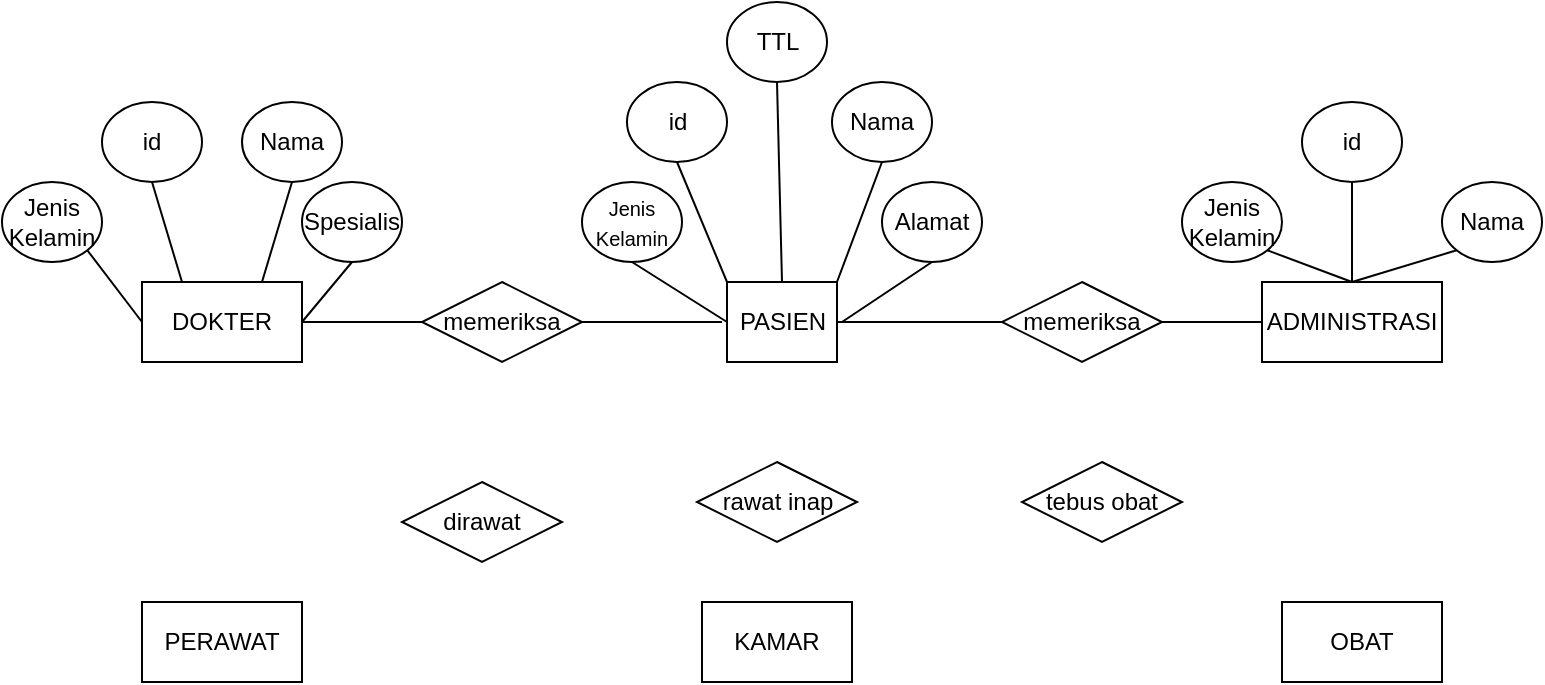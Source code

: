 <mxfile version="24.6.1" type="github">
  <diagram id="R2lEEEUBdFMjLlhIrx00" name="Page-1">
    <mxGraphModel dx="1100" dy="575" grid="1" gridSize="10" guides="1" tooltips="1" connect="1" arrows="1" fold="1" page="1" pageScale="1" pageWidth="850" pageHeight="1100" math="0" shadow="0" extFonts="Permanent Marker^https://fonts.googleapis.com/css?family=Permanent+Marker">
      <root>
        <mxCell id="0" />
        <mxCell id="1" parent="0" />
        <mxCell id="fJ_m940XIqK0hsvLyduS-2" value="DOKTER" style="rounded=0;whiteSpace=wrap;html=1;" vertex="1" parent="1">
          <mxGeometry x="80" y="160" width="80" height="40" as="geometry" />
        </mxCell>
        <mxCell id="fJ_m940XIqK0hsvLyduS-3" value="OBAT" style="rounded=0;whiteSpace=wrap;html=1;" vertex="1" parent="1">
          <mxGeometry x="650" y="320" width="80" height="40" as="geometry" />
        </mxCell>
        <mxCell id="fJ_m940XIqK0hsvLyduS-4" value="KAMAR" style="rounded=0;whiteSpace=wrap;html=1;" vertex="1" parent="1">
          <mxGeometry x="360" y="320" width="75" height="40" as="geometry" />
        </mxCell>
        <mxCell id="fJ_m940XIqK0hsvLyduS-5" value="PASIEN" style="rounded=0;whiteSpace=wrap;html=1;" vertex="1" parent="1">
          <mxGeometry x="372.5" y="160" width="55" height="40" as="geometry" />
        </mxCell>
        <mxCell id="fJ_m940XIqK0hsvLyduS-6" value="ADMINISTRASI" style="rounded=0;whiteSpace=wrap;html=1;" vertex="1" parent="1">
          <mxGeometry x="640" y="160" width="90" height="40" as="geometry" />
        </mxCell>
        <mxCell id="fJ_m940XIqK0hsvLyduS-7" value="PERAWAT" style="rounded=0;whiteSpace=wrap;html=1;" vertex="1" parent="1">
          <mxGeometry x="80" y="320" width="80" height="40" as="geometry" />
        </mxCell>
        <mxCell id="fJ_m940XIqK0hsvLyduS-24" value="Jenis Kelamin" style="ellipse;whiteSpace=wrap;html=1;" vertex="1" parent="1">
          <mxGeometry x="10" y="110" width="50" height="40" as="geometry" />
        </mxCell>
        <mxCell id="fJ_m940XIqK0hsvLyduS-25" value="id" style="ellipse;whiteSpace=wrap;html=1;" vertex="1" parent="1">
          <mxGeometry x="60" y="70" width="50" height="40" as="geometry" />
        </mxCell>
        <mxCell id="fJ_m940XIqK0hsvLyduS-26" value="Nama" style="ellipse;whiteSpace=wrap;html=1;" vertex="1" parent="1">
          <mxGeometry x="130" y="70" width="50" height="40" as="geometry" />
        </mxCell>
        <mxCell id="fJ_m940XIqK0hsvLyduS-27" value="Spesialis" style="ellipse;whiteSpace=wrap;html=1;" vertex="1" parent="1">
          <mxGeometry x="160" y="110" width="50" height="40" as="geometry" />
        </mxCell>
        <mxCell id="fJ_m940XIqK0hsvLyduS-28" value="memeriksa" style="rhombus;whiteSpace=wrap;html=1;" vertex="1" parent="1">
          <mxGeometry x="220" y="160" width="80" height="40" as="geometry" />
        </mxCell>
        <mxCell id="fJ_m940XIqK0hsvLyduS-32" value="" style="endArrow=none;html=1;rounded=0;entryX=0;entryY=0.5;entryDx=0;entryDy=0;exitX=1;exitY=0.5;exitDx=0;exitDy=0;" edge="1" parent="1" source="fJ_m940XIqK0hsvLyduS-2" target="fJ_m940XIqK0hsvLyduS-28">
          <mxGeometry width="50" height="50" relative="1" as="geometry">
            <mxPoint x="150" y="220" as="sourcePoint" />
            <mxPoint x="200" y="170" as="targetPoint" />
          </mxGeometry>
        </mxCell>
        <mxCell id="fJ_m940XIqK0hsvLyduS-34" value="" style="endArrow=none;html=1;rounded=0;exitX=0;exitY=0.5;exitDx=0;exitDy=0;entryX=1;entryY=1;entryDx=0;entryDy=0;" edge="1" parent="1" source="fJ_m940XIqK0hsvLyduS-2" target="fJ_m940XIqK0hsvLyduS-24">
          <mxGeometry width="50" height="50" relative="1" as="geometry">
            <mxPoint x="390" y="200" as="sourcePoint" />
            <mxPoint x="440" y="150" as="targetPoint" />
          </mxGeometry>
        </mxCell>
        <mxCell id="fJ_m940XIqK0hsvLyduS-37" value="" style="endArrow=none;html=1;rounded=0;exitX=0.25;exitY=0;exitDx=0;exitDy=0;entryX=0.5;entryY=1;entryDx=0;entryDy=0;" edge="1" parent="1" source="fJ_m940XIqK0hsvLyduS-2" target="fJ_m940XIqK0hsvLyduS-25">
          <mxGeometry width="50" height="50" relative="1" as="geometry">
            <mxPoint x="390" y="200" as="sourcePoint" />
            <mxPoint x="440" y="150" as="targetPoint" />
          </mxGeometry>
        </mxCell>
        <mxCell id="fJ_m940XIqK0hsvLyduS-38" value="" style="endArrow=none;html=1;rounded=0;exitX=0.75;exitY=0;exitDx=0;exitDy=0;entryX=0.5;entryY=1;entryDx=0;entryDy=0;" edge="1" parent="1" source="fJ_m940XIqK0hsvLyduS-2" target="fJ_m940XIqK0hsvLyduS-26">
          <mxGeometry width="50" height="50" relative="1" as="geometry">
            <mxPoint x="390" y="200" as="sourcePoint" />
            <mxPoint x="440" y="150" as="targetPoint" />
          </mxGeometry>
        </mxCell>
        <mxCell id="fJ_m940XIqK0hsvLyduS-39" value="" style="endArrow=none;html=1;rounded=0;exitX=1;exitY=0.5;exitDx=0;exitDy=0;entryX=0.5;entryY=1;entryDx=0;entryDy=0;" edge="1" parent="1" source="fJ_m940XIqK0hsvLyduS-2" target="fJ_m940XIqK0hsvLyduS-27">
          <mxGeometry width="50" height="50" relative="1" as="geometry">
            <mxPoint x="390" y="200" as="sourcePoint" />
            <mxPoint x="440" y="150" as="targetPoint" />
          </mxGeometry>
        </mxCell>
        <mxCell id="fJ_m940XIqK0hsvLyduS-40" value="&lt;font size=&quot;1&quot;&gt;Jenis Kelamin&lt;/font&gt;" style="ellipse;whiteSpace=wrap;html=1;" vertex="1" parent="1">
          <mxGeometry x="300" y="110" width="50" height="40" as="geometry" />
        </mxCell>
        <mxCell id="fJ_m940XIqK0hsvLyduS-41" value="id" style="ellipse;whiteSpace=wrap;html=1;" vertex="1" parent="1">
          <mxGeometry x="322.5" y="60" width="50" height="40" as="geometry" />
        </mxCell>
        <mxCell id="fJ_m940XIqK0hsvLyduS-42" value="TTL" style="ellipse;whiteSpace=wrap;html=1;" vertex="1" parent="1">
          <mxGeometry x="372.5" y="20" width="50" height="40" as="geometry" />
        </mxCell>
        <mxCell id="fJ_m940XIqK0hsvLyduS-45" style="edgeStyle=orthogonalEdgeStyle;rounded=0;orthogonalLoop=1;jettySize=auto;html=1;exitX=1;exitY=1;exitDx=0;exitDy=0;" edge="1" parent="1" source="fJ_m940XIqK0hsvLyduS-43">
          <mxGeometry relative="1" as="geometry">
            <mxPoint x="440" y="83.75" as="targetPoint" />
          </mxGeometry>
        </mxCell>
        <mxCell id="fJ_m940XIqK0hsvLyduS-43" value="Nama" style="ellipse;whiteSpace=wrap;html=1;" vertex="1" parent="1">
          <mxGeometry x="425" y="60" width="50" height="40" as="geometry" />
        </mxCell>
        <mxCell id="fJ_m940XIqK0hsvLyduS-44" value="Alamat" style="ellipse;whiteSpace=wrap;html=1;" vertex="1" parent="1">
          <mxGeometry x="450" y="110" width="50" height="40" as="geometry" />
        </mxCell>
        <mxCell id="fJ_m940XIqK0hsvLyduS-46" value="" style="endArrow=none;html=1;rounded=0;exitX=0;exitY=0.5;exitDx=0;exitDy=0;entryX=0.5;entryY=1;entryDx=0;entryDy=0;" edge="1" parent="1" source="fJ_m940XIqK0hsvLyduS-5" target="fJ_m940XIqK0hsvLyduS-40">
          <mxGeometry width="50" height="50" relative="1" as="geometry">
            <mxPoint x="390" y="200" as="sourcePoint" />
            <mxPoint x="440" y="150" as="targetPoint" />
          </mxGeometry>
        </mxCell>
        <mxCell id="fJ_m940XIqK0hsvLyduS-47" value="" style="endArrow=none;html=1;rounded=0;exitX=0;exitY=0;exitDx=0;exitDy=0;entryX=0.5;entryY=1;entryDx=0;entryDy=0;" edge="1" parent="1" source="fJ_m940XIqK0hsvLyduS-5" target="fJ_m940XIqK0hsvLyduS-41">
          <mxGeometry width="50" height="50" relative="1" as="geometry">
            <mxPoint x="390" y="200" as="sourcePoint" />
            <mxPoint x="440" y="150" as="targetPoint" />
          </mxGeometry>
        </mxCell>
        <mxCell id="fJ_m940XIqK0hsvLyduS-48" value="" style="endArrow=none;html=1;rounded=0;exitX=0.5;exitY=0;exitDx=0;exitDy=0;entryX=0.5;entryY=1;entryDx=0;entryDy=0;" edge="1" parent="1" source="fJ_m940XIqK0hsvLyduS-5" target="fJ_m940XIqK0hsvLyduS-42">
          <mxGeometry width="50" height="50" relative="1" as="geometry">
            <mxPoint x="390" y="200" as="sourcePoint" />
            <mxPoint x="440" y="150" as="targetPoint" />
          </mxGeometry>
        </mxCell>
        <mxCell id="fJ_m940XIqK0hsvLyduS-49" value="" style="endArrow=none;html=1;rounded=0;entryX=0.5;entryY=1;entryDx=0;entryDy=0;exitX=1;exitY=0;exitDx=0;exitDy=0;" edge="1" parent="1" source="fJ_m940XIqK0hsvLyduS-5" target="fJ_m940XIqK0hsvLyduS-43">
          <mxGeometry width="50" height="50" relative="1" as="geometry">
            <mxPoint x="390" y="200" as="sourcePoint" />
            <mxPoint x="440" y="150" as="targetPoint" />
          </mxGeometry>
        </mxCell>
        <mxCell id="fJ_m940XIqK0hsvLyduS-50" value="" style="endArrow=none;html=1;rounded=0;entryX=0.5;entryY=1;entryDx=0;entryDy=0;" edge="1" parent="1" target="fJ_m940XIqK0hsvLyduS-44">
          <mxGeometry width="50" height="50" relative="1" as="geometry">
            <mxPoint x="430" y="180" as="sourcePoint" />
            <mxPoint x="440" y="150" as="targetPoint" />
          </mxGeometry>
        </mxCell>
        <mxCell id="fJ_m940XIqK0hsvLyduS-51" value="" style="endArrow=none;html=1;rounded=0;exitX=1;exitY=0.5;exitDx=0;exitDy=0;" edge="1" parent="1" source="fJ_m940XIqK0hsvLyduS-28">
          <mxGeometry width="50" height="50" relative="1" as="geometry">
            <mxPoint x="390" y="210" as="sourcePoint" />
            <mxPoint x="370" y="180" as="targetPoint" />
          </mxGeometry>
        </mxCell>
        <mxCell id="fJ_m940XIqK0hsvLyduS-53" value="memeriksa" style="rhombus;whiteSpace=wrap;html=1;" vertex="1" parent="1">
          <mxGeometry x="510" y="160" width="80" height="40" as="geometry" />
        </mxCell>
        <mxCell id="fJ_m940XIqK0hsvLyduS-54" value="" style="endArrow=none;html=1;rounded=0;entryX=0;entryY=0.5;entryDx=0;entryDy=0;exitX=1;exitY=0.5;exitDx=0;exitDy=0;" edge="1" parent="1" source="fJ_m940XIqK0hsvLyduS-5" target="fJ_m940XIqK0hsvLyduS-53">
          <mxGeometry width="50" height="50" relative="1" as="geometry">
            <mxPoint x="390" y="210" as="sourcePoint" />
            <mxPoint x="440" y="160" as="targetPoint" />
          </mxGeometry>
        </mxCell>
        <mxCell id="fJ_m940XIqK0hsvLyduS-55" value="" style="endArrow=none;html=1;rounded=0;entryX=0;entryY=0.5;entryDx=0;entryDy=0;exitX=1;exitY=0.5;exitDx=0;exitDy=0;" edge="1" parent="1" source="fJ_m940XIqK0hsvLyduS-53" target="fJ_m940XIqK0hsvLyduS-6">
          <mxGeometry width="50" height="50" relative="1" as="geometry">
            <mxPoint x="390" y="210" as="sourcePoint" />
            <mxPoint x="440" y="160" as="targetPoint" />
          </mxGeometry>
        </mxCell>
        <mxCell id="fJ_m940XIqK0hsvLyduS-56" value="Jenis Kelamin" style="ellipse;whiteSpace=wrap;html=1;" vertex="1" parent="1">
          <mxGeometry x="600" y="110" width="50" height="40" as="geometry" />
        </mxCell>
        <mxCell id="fJ_m940XIqK0hsvLyduS-57" value="id" style="ellipse;whiteSpace=wrap;html=1;" vertex="1" parent="1">
          <mxGeometry x="660" y="70" width="50" height="40" as="geometry" />
        </mxCell>
        <mxCell id="fJ_m940XIqK0hsvLyduS-58" value="Nama" style="ellipse;whiteSpace=wrap;html=1;" vertex="1" parent="1">
          <mxGeometry x="730" y="110" width="50" height="40" as="geometry" />
        </mxCell>
        <mxCell id="fJ_m940XIqK0hsvLyduS-59" value="" style="endArrow=none;html=1;rounded=0;exitX=0.5;exitY=0;exitDx=0;exitDy=0;entryX=1;entryY=1;entryDx=0;entryDy=0;" edge="1" parent="1" source="fJ_m940XIqK0hsvLyduS-6" target="fJ_m940XIqK0hsvLyduS-56">
          <mxGeometry width="50" height="50" relative="1" as="geometry">
            <mxPoint x="390" y="210" as="sourcePoint" />
            <mxPoint x="440" y="160" as="targetPoint" />
          </mxGeometry>
        </mxCell>
        <mxCell id="fJ_m940XIqK0hsvLyduS-60" value="" style="endArrow=none;html=1;rounded=0;exitX=0.5;exitY=0;exitDx=0;exitDy=0;entryX=0.5;entryY=1;entryDx=0;entryDy=0;" edge="1" parent="1" source="fJ_m940XIqK0hsvLyduS-6" target="fJ_m940XIqK0hsvLyduS-57">
          <mxGeometry width="50" height="50" relative="1" as="geometry">
            <mxPoint x="390" y="210" as="sourcePoint" />
            <mxPoint x="440" y="160" as="targetPoint" />
          </mxGeometry>
        </mxCell>
        <mxCell id="fJ_m940XIqK0hsvLyduS-61" value="" style="endArrow=none;html=1;rounded=0;entryX=0;entryY=1;entryDx=0;entryDy=0;exitX=0.5;exitY=0;exitDx=0;exitDy=0;" edge="1" parent="1" source="fJ_m940XIqK0hsvLyduS-6" target="fJ_m940XIqK0hsvLyduS-58">
          <mxGeometry width="50" height="50" relative="1" as="geometry">
            <mxPoint x="390" y="210" as="sourcePoint" />
            <mxPoint x="440" y="160" as="targetPoint" />
          </mxGeometry>
        </mxCell>
        <mxCell id="fJ_m940XIqK0hsvLyduS-62" value="rawat inap&lt;span style=&quot;color: rgba(0, 0, 0, 0); font-family: monospace; font-size: 0px; text-align: start; text-wrap: nowrap;&quot;&gt;%3CmxGraphModel%3E%3Croot%3E%3CmxCell%20id%3D%220%22%2F%3E%3CmxCell%20id%3D%221%22%20parent%3D%220%22%2F%3E%3CmxCell%20id%3D%222%22%20value%3D%22memeriksa%22%20style%3D%22rhombus%3BwhiteSpace%3Dwrap%3Bhtml%3D1%3B%22%20vertex%3D%221%22%20parent%3D%221%22%3E%3CmxGeometry%20x%3D%22220%22%20y%3D%22160%22%20width%3D%2280%22%20height%3D%2240%22%20as%3D%22geometry%22%2F%3E%3C%2FmxCell%3E%3C%2Froot%3E%3C%2FmxGraphModel%3E&lt;/span&gt;&lt;span style=&quot;color: rgba(0, 0, 0, 0); font-family: monospace; font-size: 0px; text-align: start; text-wrap: nowrap;&quot;&gt;%3CmxGraphModel%3E%3Croot%3E%3CmxCell%20id%3D%220%22%2F%3E%3CmxCell%20id%3D%221%22%20parent%3D%220%22%2F%3E%3CmxCell%20id%3D%222%22%20value%3D%22memeriksa%22%20style%3D%22rhombus%3BwhiteSpace%3Dwrap%3Bhtml%3D1%3B%22%20vertex%3D%221%22%20parent%3D%221%22%3E%3CmxGeometry%20x%3D%22220%22%20y%3D%22160%22%20width%3D%2280%22%20height%3D%2240%22%20as%3D%22geometry%22%2F%3E%3C%2FmxCell%3E%3C%2Froot%3E%3C%2FmxGraphModel%3E&lt;/span&gt;" style="rhombus;whiteSpace=wrap;html=1;" vertex="1" parent="1">
          <mxGeometry x="357.5" y="250" width="80" height="40" as="geometry" />
        </mxCell>
        <mxCell id="fJ_m940XIqK0hsvLyduS-63" value="dirawat" style="rhombus;whiteSpace=wrap;html=1;" vertex="1" parent="1">
          <mxGeometry x="210" y="260" width="80" height="40" as="geometry" />
        </mxCell>
        <mxCell id="fJ_m940XIqK0hsvLyduS-64" value="tebus obat" style="rhombus;whiteSpace=wrap;html=1;" vertex="1" parent="1">
          <mxGeometry x="520" y="250" width="80" height="40" as="geometry" />
        </mxCell>
      </root>
    </mxGraphModel>
  </diagram>
</mxfile>

